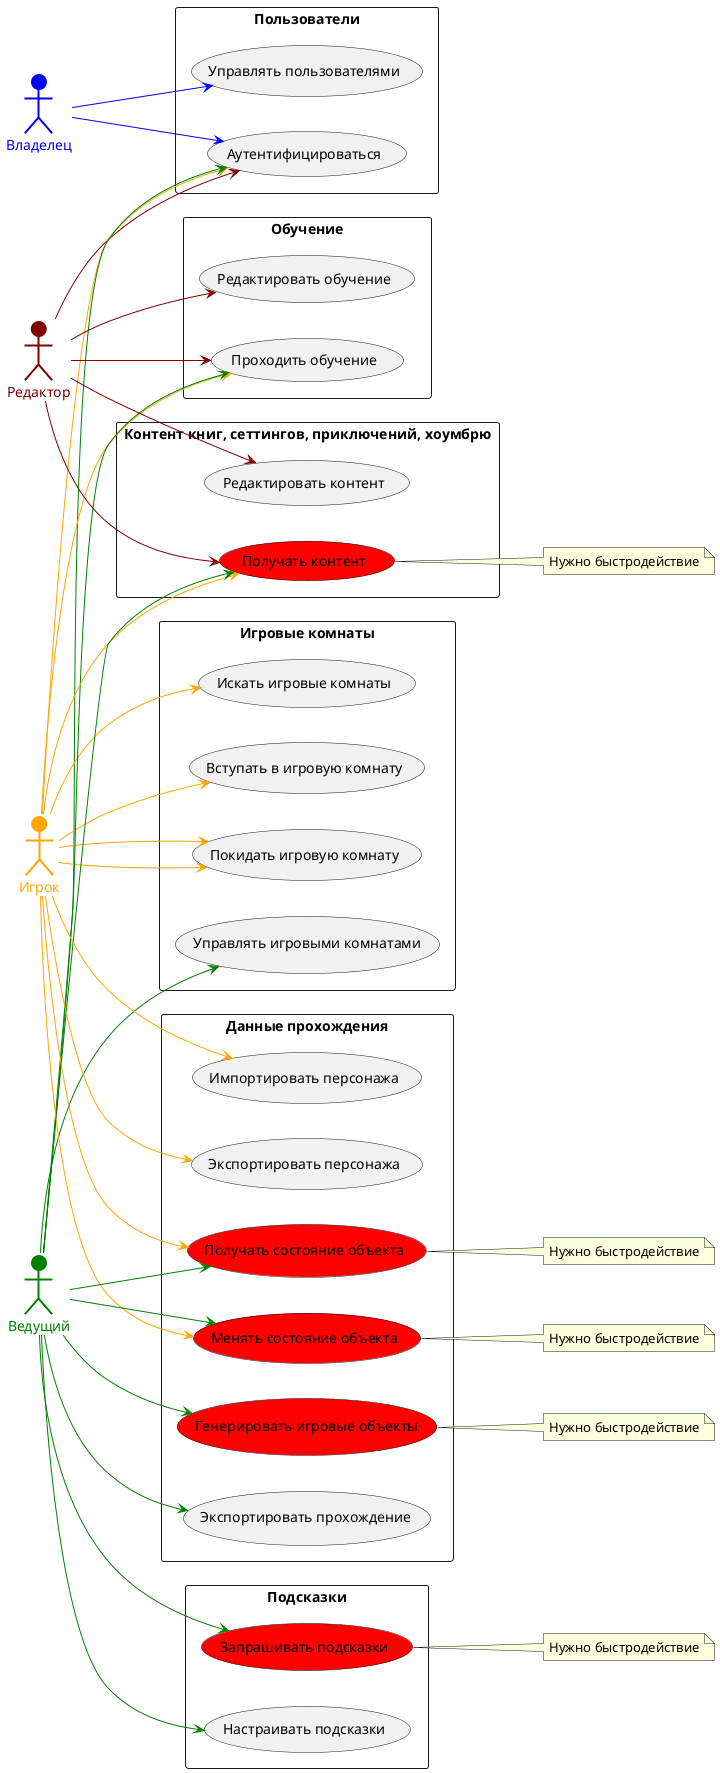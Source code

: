 @startuml
left to right direction

actor "Владелец" as UO $UO #blue;line:blue;line.bold;text:blue
actor "Редактор" as UE $UE #maroon;line:maroon;line.bold;text:maroon
actor "Игрок" as UP $UP #orange;line:orange;line.bold;text:orange
actor "Ведущий" as UD $UD #green;line:green;line.bold;text:green

rectangle "Пользователи" as Users {
    usecase "Аутентифицироваться" as Auth
    usecase "Управлять пользователями" as ManageUsers
    UO --> Auth #blue
    UE --> Auth #maroon
    UP --> Auth #orange
    UD --> Auth #green
    UO --> ManageUsers #blue
}

rectangle "Игровые комнаты" as Rooms {
    usecase "Управлять игровыми комнатами" as ManageRoom
    usecase "Искать игровые комнаты" as SearchRoom
    usecase "Вступать в игровую комнату" as JoinRoom
    usecase "Покидать игровую комнату" as LeaveRoom
    UD --> ManageRoom #green
    UP --> SearchRoom #orange
    UP --> JoinRoom #orange
    UP --> LeaveRoom #orange
}

rectangle "Обучение" as Education {
    usecase "Проходить обучение" as Learn
    usecase "Редактировать обучение" as EditLearn
    UP --> LeaveRoom #orange
    UE --> Learn #maroon
    UE --> EditLearn #maroon
    UP --> Learn #orange
    UD --> Learn #green
}

rectangle "Контент книг, сеттингов, приключений, хоумбрю" as Content {
    usecase "Получать контент" as ReadContent #red
    usecase "Редактировать контент" as EditContent
    UE --> ReadContent #maroon
    UE --> EditContent #maroon
    UP --> ReadContent #orange
    UD --> ReadContent #green
}
note right of ReadContent: Нужно быстродействие

rectangle "Данные прохождения" as Campaigns {
    usecase "Получать состояние объекта" as GetState #red
    usecase "Менять состояние объекта" as ChangeState #red
    usecase "Генерировать игровые объекты" as Generate #red
    usecase "Импортировать персонажа" as ImportChar
    usecase "Экспортировать персонажа" as ExportChar
    usecase "Экспортировать прохождение" as ExportHistory
    UP --> GetState #orange
    UP --> ChangeState #orange
    UP --> ImportChar #orange
    UP --> ExportChar #orange
    UD --> Generate #green
    UD --> GetState #green
    UD --> ChangeState #green
    UD --> ExportHistory #green
}
note right of GetState: Нужно быстродействие
note right of ChangeState: Нужно быстродействие
note right of Generate: Нужно быстродействие

rectangle "Подсказки" as Hints {
    usecase "Запрашивать подсказки" as AskHint #red
    usecase "Настраивать подсказки" as TuneHint
    UD --> AskHint #green
    UD --> TuneHint #green
}
note right of AskHint: Нужно быстродействие

'remove Hints
'remove Users
'remove Education
'remove Rooms
'remove UO
'remove UE
remove @unlinked
@enduml
